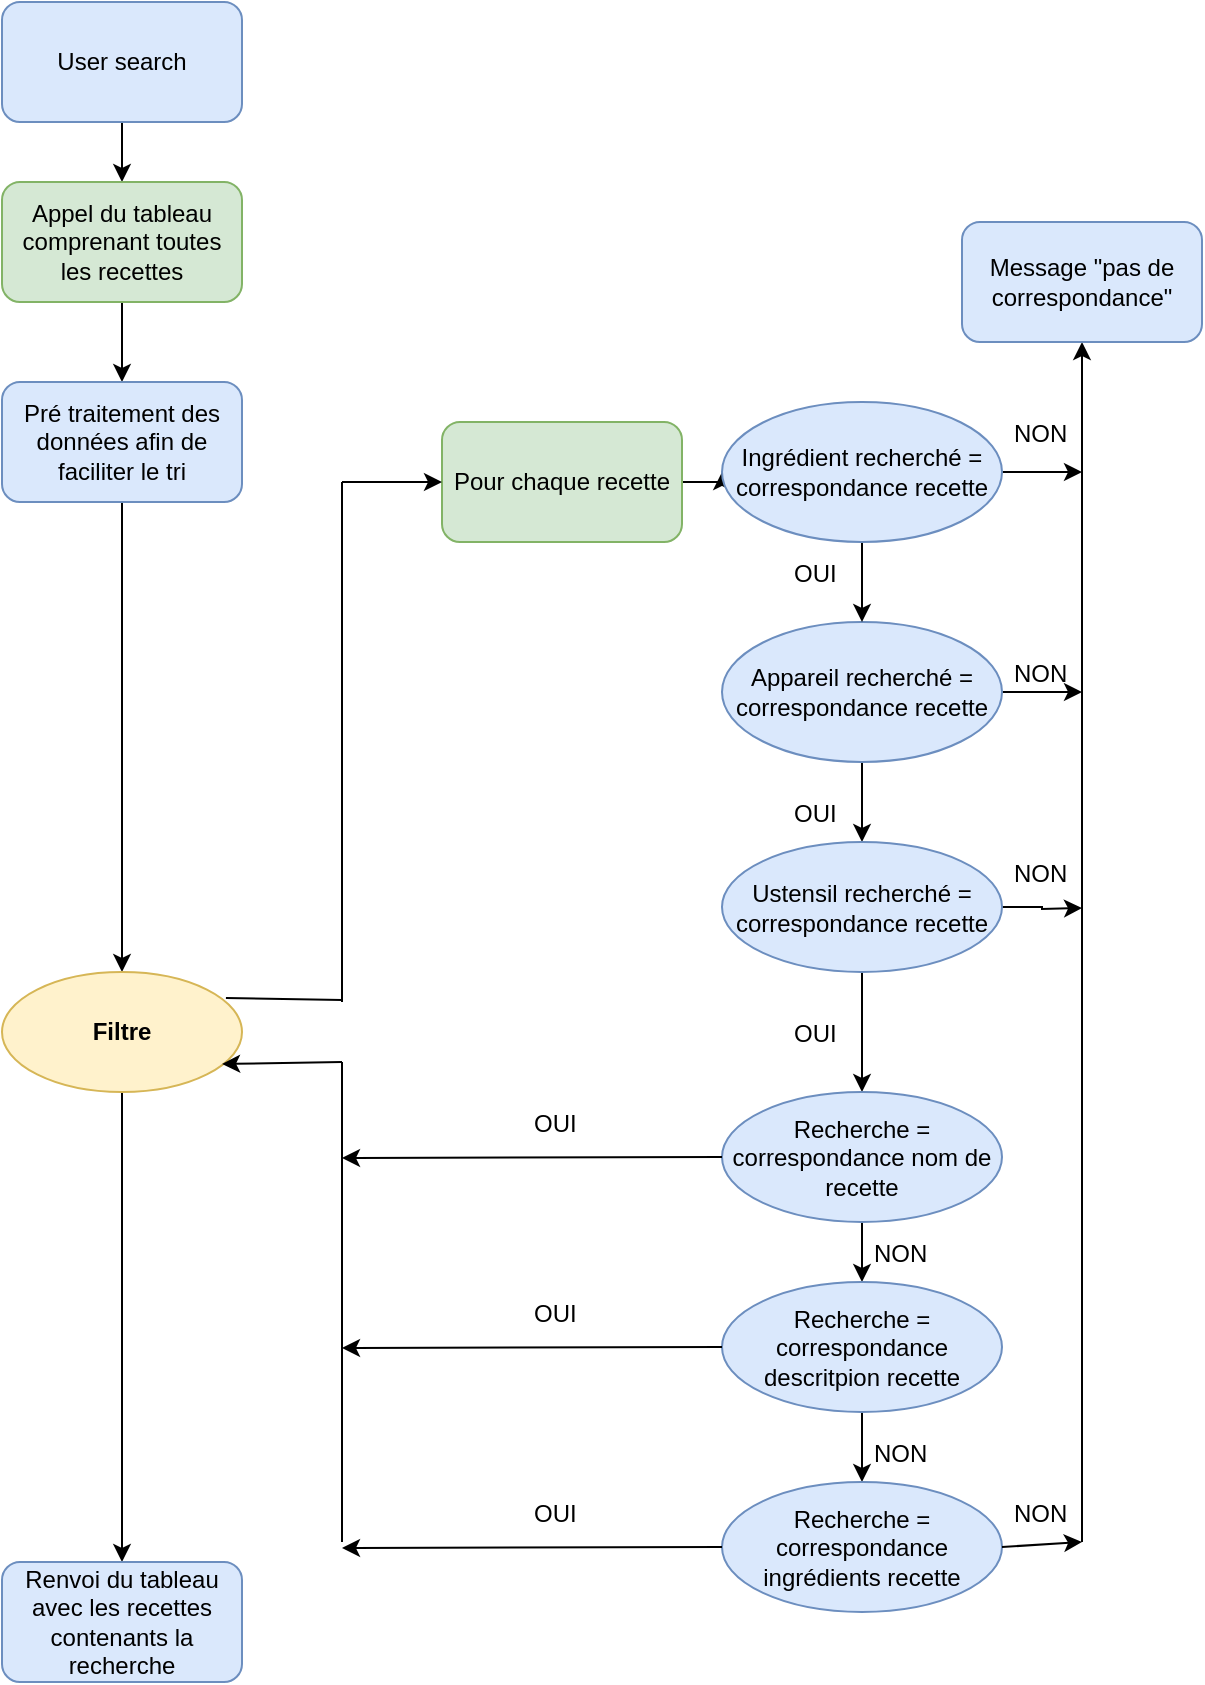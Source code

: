 <mxfile version="16.5.1" type="device"><diagram id="2VIgHNQAcyNE73oqj0FU" name="Page-1"><mxGraphModel dx="1102" dy="865" grid="1" gridSize="10" guides="1" tooltips="1" connect="1" arrows="1" fold="1" page="1" pageScale="1" pageWidth="827" pageHeight="1169" math="0" shadow="0"><root><mxCell id="0"/><mxCell id="1" parent="0"/><mxCell id="87z3u7a9RccD2_gDtKZ8-3" value="" style="edgeStyle=orthogonalEdgeStyle;rounded=0;orthogonalLoop=1;jettySize=auto;html=1;" parent="1" source="87z3u7a9RccD2_gDtKZ8-1" target="87z3u7a9RccD2_gDtKZ8-2" edge="1"><mxGeometry relative="1" as="geometry"/></mxCell><mxCell id="87z3u7a9RccD2_gDtKZ8-1" value="User search" style="rounded=1;whiteSpace=wrap;html=1;fillColor=#dae8fc;strokeColor=#6c8ebf;" parent="1" vertex="1"><mxGeometry x="100" y="70" width="120" height="60" as="geometry"/></mxCell><mxCell id="87z3u7a9RccD2_gDtKZ8-5" value="" style="edgeStyle=orthogonalEdgeStyle;rounded=0;orthogonalLoop=1;jettySize=auto;html=1;" parent="1" source="87z3u7a9RccD2_gDtKZ8-2" target="87z3u7a9RccD2_gDtKZ8-4" edge="1"><mxGeometry relative="1" as="geometry"/></mxCell><mxCell id="87z3u7a9RccD2_gDtKZ8-2" value="Appel du tableau comprenant toutes les recettes" style="whiteSpace=wrap;html=1;fillColor=#d5e8d4;strokeColor=#82b366;rounded=1;" parent="1" vertex="1"><mxGeometry x="100" y="160" width="120" height="60" as="geometry"/></mxCell><mxCell id="87z3u7a9RccD2_gDtKZ8-7" value="" style="edgeStyle=orthogonalEdgeStyle;rounded=0;orthogonalLoop=1;jettySize=auto;html=1;" parent="1" source="87z3u7a9RccD2_gDtKZ8-4" target="87z3u7a9RccD2_gDtKZ8-6" edge="1"><mxGeometry relative="1" as="geometry"/></mxCell><mxCell id="87z3u7a9RccD2_gDtKZ8-4" value="Pré traitement des données afin de faciliter le tri" style="whiteSpace=wrap;html=1;fillColor=#dae8fc;strokeColor=#6c8ebf;rounded=1;" parent="1" vertex="1"><mxGeometry x="100" y="260" width="120" height="60" as="geometry"/></mxCell><mxCell id="krm3c4m-QSbwGeQC7tZF-5" style="edgeStyle=orthogonalEdgeStyle;rounded=0;orthogonalLoop=1;jettySize=auto;html=1;" edge="1" parent="1" source="87z3u7a9RccD2_gDtKZ8-6" target="krm3c4m-QSbwGeQC7tZF-6"><mxGeometry relative="1" as="geometry"><mxPoint x="160" y="880" as="targetPoint"/></mxGeometry></mxCell><mxCell id="87z3u7a9RccD2_gDtKZ8-6" value="&lt;b&gt;Filtre&lt;/b&gt;" style="ellipse;whiteSpace=wrap;html=1;fillColor=#fff2cc;strokeColor=#d6b656;rounded=1;" parent="1" vertex="1"><mxGeometry x="100" y="555" width="120" height="60" as="geometry"/></mxCell><mxCell id="87z3u7a9RccD2_gDtKZ8-15" value="" style="edgeStyle=orthogonalEdgeStyle;rounded=0;orthogonalLoop=1;jettySize=auto;html=1;" parent="1" source="87z3u7a9RccD2_gDtKZ8-8" target="87z3u7a9RccD2_gDtKZ8-11" edge="1"><mxGeometry relative="1" as="geometry"/></mxCell><mxCell id="87z3u7a9RccD2_gDtKZ8-8" value="Pour chaque recette" style="rounded=1;whiteSpace=wrap;html=1;fillColor=#d5e8d4;strokeColor=#82b366;" parent="1" vertex="1"><mxGeometry x="320" y="280" width="120" height="60" as="geometry"/></mxCell><mxCell id="87z3u7a9RccD2_gDtKZ8-17" value="" style="edgeStyle=orthogonalEdgeStyle;rounded=0;orthogonalLoop=1;jettySize=auto;html=1;" parent="1" source="87z3u7a9RccD2_gDtKZ8-9" target="87z3u7a9RccD2_gDtKZ8-13" edge="1"><mxGeometry relative="1" as="geometry"/></mxCell><mxCell id="87z3u7a9RccD2_gDtKZ8-23" style="edgeStyle=orthogonalEdgeStyle;rounded=0;orthogonalLoop=1;jettySize=auto;html=1;exitX=1;exitY=0.5;exitDx=0;exitDy=0;" parent="1" source="87z3u7a9RccD2_gDtKZ8-9" edge="1"><mxGeometry relative="1" as="geometry"><mxPoint x="640" y="415" as="targetPoint"/></mxGeometry></mxCell><mxCell id="87z3u7a9RccD2_gDtKZ8-9" value="&lt;span&gt;Appareil recherché =&lt;/span&gt;&lt;br&gt;&lt;span&gt;correspondance recette&lt;/span&gt;" style="ellipse;whiteSpace=wrap;html=1;fillColor=#dae8fc;strokeColor=#6c8ebf;rounded=1;" parent="1" vertex="1"><mxGeometry x="460" y="380" width="140" height="70" as="geometry"/></mxCell><mxCell id="87z3u7a9RccD2_gDtKZ8-16" value="" style="edgeStyle=orthogonalEdgeStyle;rounded=0;orthogonalLoop=1;jettySize=auto;html=1;" parent="1" source="87z3u7a9RccD2_gDtKZ8-11" target="87z3u7a9RccD2_gDtKZ8-9" edge="1"><mxGeometry relative="1" as="geometry"/></mxCell><mxCell id="87z3u7a9RccD2_gDtKZ8-22" style="edgeStyle=orthogonalEdgeStyle;rounded=0;orthogonalLoop=1;jettySize=auto;html=1;exitX=1;exitY=0.5;exitDx=0;exitDy=0;" parent="1" source="87z3u7a9RccD2_gDtKZ8-11" edge="1"><mxGeometry relative="1" as="geometry"><mxPoint x="640" y="305" as="targetPoint"/></mxGeometry></mxCell><mxCell id="87z3u7a9RccD2_gDtKZ8-11" value="Ingrédient recherché =&lt;br&gt;correspondance recette" style="ellipse;whiteSpace=wrap;html=1;fillColor=#dae8fc;strokeColor=#6c8ebf;rounded=1;" parent="1" vertex="1"><mxGeometry x="460" y="270" width="140" height="70" as="geometry"/></mxCell><mxCell id="87z3u7a9RccD2_gDtKZ8-24" style="edgeStyle=orthogonalEdgeStyle;rounded=0;orthogonalLoop=1;jettySize=auto;html=1;exitX=1;exitY=0.5;exitDx=0;exitDy=0;" parent="1" source="87z3u7a9RccD2_gDtKZ8-13" edge="1"><mxGeometry relative="1" as="geometry"><mxPoint x="640" y="523" as="targetPoint"/></mxGeometry></mxCell><mxCell id="87z3u7a9RccD2_gDtKZ8-26" value="" style="edgeStyle=orthogonalEdgeStyle;rounded=0;orthogonalLoop=1;jettySize=auto;html=1;" parent="1" source="87z3u7a9RccD2_gDtKZ8-13" target="87z3u7a9RccD2_gDtKZ8-25" edge="1"><mxGeometry relative="1" as="geometry"/></mxCell><mxCell id="87z3u7a9RccD2_gDtKZ8-13" value="&lt;span&gt;Ustensil recherché =&lt;/span&gt;&lt;br&gt;&lt;span&gt;correspondance recette&lt;/span&gt;" style="ellipse;whiteSpace=wrap;html=1;fillColor=#dae8fc;strokeColor=#6c8ebf;rounded=1;" parent="1" vertex="1"><mxGeometry x="460" y="490" width="140" height="65" as="geometry"/></mxCell><mxCell id="87z3u7a9RccD2_gDtKZ8-19" value="" style="endArrow=none;html=1;rounded=0;exitX=0.933;exitY=0.217;exitDx=0;exitDy=0;exitPerimeter=0;" parent="1" source="87z3u7a9RccD2_gDtKZ8-6" edge="1"><mxGeometry width="50" height="50" relative="1" as="geometry"><mxPoint x="390" y="440" as="sourcePoint"/><mxPoint x="270" y="569" as="targetPoint"/></mxGeometry></mxCell><mxCell id="87z3u7a9RccD2_gDtKZ8-20" value="" style="endArrow=none;html=1;rounded=0;" parent="1" edge="1"><mxGeometry width="50" height="50" relative="1" as="geometry"><mxPoint x="270" y="570" as="sourcePoint"/><mxPoint x="270" y="310" as="targetPoint"/></mxGeometry></mxCell><mxCell id="87z3u7a9RccD2_gDtKZ8-21" value="" style="endArrow=classic;html=1;rounded=0;entryX=0;entryY=0.5;entryDx=0;entryDy=0;" parent="1" target="87z3u7a9RccD2_gDtKZ8-8" edge="1"><mxGeometry width="50" height="50" relative="1" as="geometry"><mxPoint x="270" y="310" as="sourcePoint"/><mxPoint x="440" y="390" as="targetPoint"/></mxGeometry></mxCell><mxCell id="87z3u7a9RccD2_gDtKZ8-29" value="" style="edgeStyle=orthogonalEdgeStyle;rounded=0;orthogonalLoop=1;jettySize=auto;html=1;" parent="1" source="87z3u7a9RccD2_gDtKZ8-25" target="87z3u7a9RccD2_gDtKZ8-27" edge="1"><mxGeometry relative="1" as="geometry"/></mxCell><mxCell id="87z3u7a9RccD2_gDtKZ8-25" value="Recherche =&lt;br&gt;&lt;span&gt;correspondance nom de recette&lt;/span&gt;" style="ellipse;whiteSpace=wrap;html=1;fillColor=#dae8fc;strokeColor=#6c8ebf;rounded=1;" parent="1" vertex="1"><mxGeometry x="460" y="615" width="140" height="65" as="geometry"/></mxCell><mxCell id="87z3u7a9RccD2_gDtKZ8-30" value="" style="edgeStyle=orthogonalEdgeStyle;rounded=0;orthogonalLoop=1;jettySize=auto;html=1;" parent="1" source="87z3u7a9RccD2_gDtKZ8-27" target="87z3u7a9RccD2_gDtKZ8-28" edge="1"><mxGeometry relative="1" as="geometry"/></mxCell><mxCell id="87z3u7a9RccD2_gDtKZ8-27" value="Recherche =&lt;br&gt;&lt;span&gt;correspondance descritpion recette&lt;/span&gt;" style="ellipse;whiteSpace=wrap;html=1;fillColor=#dae8fc;strokeColor=#6c8ebf;rounded=1;" parent="1" vertex="1"><mxGeometry x="460" y="710" width="140" height="65" as="geometry"/></mxCell><mxCell id="87z3u7a9RccD2_gDtKZ8-28" value="Recherche =&lt;br&gt;&lt;span&gt;correspondance ingrédients recette&lt;/span&gt;" style="ellipse;whiteSpace=wrap;html=1;fillColor=#dae8fc;strokeColor=#6c8ebf;rounded=1;" parent="1" vertex="1"><mxGeometry x="460" y="810" width="140" height="65" as="geometry"/></mxCell><mxCell id="krm3c4m-QSbwGeQC7tZF-1" value="" style="endArrow=none;html=1;rounded=0;" edge="1" parent="1"><mxGeometry width="50" height="50" relative="1" as="geometry"><mxPoint x="270" y="600" as="sourcePoint"/><mxPoint x="270" y="840" as="targetPoint"/></mxGeometry></mxCell><mxCell id="krm3c4m-QSbwGeQC7tZF-4" value="" style="endArrow=classic;html=1;rounded=0;entryX=0.917;entryY=0.767;entryDx=0;entryDy=0;entryPerimeter=0;" edge="1" parent="1" target="87z3u7a9RccD2_gDtKZ8-6"><mxGeometry width="50" height="50" relative="1" as="geometry"><mxPoint x="270" y="600" as="sourcePoint"/><mxPoint x="440" y="720" as="targetPoint"/></mxGeometry></mxCell><mxCell id="krm3c4m-QSbwGeQC7tZF-6" value="Renvoi du tableau avec les recettes contenants la recherche" style="rounded=1;whiteSpace=wrap;html=1;fillColor=#dae8fc;strokeColor=#6c8ebf;" vertex="1" parent="1"><mxGeometry x="100" y="850" width="120" height="60" as="geometry"/></mxCell><mxCell id="krm3c4m-QSbwGeQC7tZF-9" value="" style="endArrow=classic;html=1;rounded=0;exitX=0;exitY=0.5;exitDx=0;exitDy=0;" edge="1" parent="1" source="87z3u7a9RccD2_gDtKZ8-25"><mxGeometry width="50" height="50" relative="1" as="geometry"><mxPoint x="390" y="770" as="sourcePoint"/><mxPoint x="270" y="648" as="targetPoint"/></mxGeometry></mxCell><mxCell id="krm3c4m-QSbwGeQC7tZF-10" value="" style="endArrow=classic;html=1;rounded=0;exitX=0;exitY=0.5;exitDx=0;exitDy=0;" edge="1" parent="1" source="87z3u7a9RccD2_gDtKZ8-27"><mxGeometry width="50" height="50" relative="1" as="geometry"><mxPoint x="470" y="657.5" as="sourcePoint"/><mxPoint x="270" y="743" as="targetPoint"/></mxGeometry></mxCell><mxCell id="krm3c4m-QSbwGeQC7tZF-11" value="" style="endArrow=classic;html=1;rounded=0;exitX=0;exitY=0.5;exitDx=0;exitDy=0;" edge="1" parent="1" source="87z3u7a9RccD2_gDtKZ8-28"><mxGeometry width="50" height="50" relative="1" as="geometry"><mxPoint x="470" y="752.5" as="sourcePoint"/><mxPoint x="270" y="843" as="targetPoint"/></mxGeometry></mxCell><mxCell id="krm3c4m-QSbwGeQC7tZF-12" value="" style="endArrow=classic;html=1;rounded=0;" edge="1" parent="1"><mxGeometry width="50" height="50" relative="1" as="geometry"><mxPoint x="640" y="840" as="sourcePoint"/><mxPoint x="640" y="240" as="targetPoint"/></mxGeometry></mxCell><mxCell id="krm3c4m-QSbwGeQC7tZF-13" value="Message &quot;pas de correspondance&quot;" style="rounded=1;whiteSpace=wrap;html=1;fillColor=#dae8fc;strokeColor=#6c8ebf;" vertex="1" parent="1"><mxGeometry x="580" y="180" width="120" height="60" as="geometry"/></mxCell><mxCell id="krm3c4m-QSbwGeQC7tZF-14" value="" style="endArrow=classic;html=1;rounded=0;exitX=1;exitY=0.5;exitDx=0;exitDy=0;" edge="1" parent="1" source="87z3u7a9RccD2_gDtKZ8-28"><mxGeometry width="50" height="50" relative="1" as="geometry"><mxPoint x="390" y="860" as="sourcePoint"/><mxPoint x="640" y="840" as="targetPoint"/></mxGeometry></mxCell><mxCell id="krm3c4m-QSbwGeQC7tZF-15" value="OUI" style="text;strokeColor=none;fillColor=none;align=left;verticalAlign=middle;spacingLeft=4;spacingRight=4;overflow=hidden;points=[[0,0.5],[1,0.5]];portConstraint=eastwest;rotatable=0;" vertex="1" parent="1"><mxGeometry x="360" y="810" width="80" height="30" as="geometry"/></mxCell><mxCell id="krm3c4m-QSbwGeQC7tZF-16" value="OUI" style="text;strokeColor=none;fillColor=none;align=left;verticalAlign=middle;spacingLeft=4;spacingRight=4;overflow=hidden;points=[[0,0.5],[1,0.5]];portConstraint=eastwest;rotatable=0;" vertex="1" parent="1"><mxGeometry x="360" y="710" width="80" height="30" as="geometry"/></mxCell><mxCell id="krm3c4m-QSbwGeQC7tZF-17" value="OUI" style="text;strokeColor=none;fillColor=none;align=left;verticalAlign=middle;spacingLeft=4;spacingRight=4;overflow=hidden;points=[[0,0.5],[1,0.5]];portConstraint=eastwest;rotatable=0;" vertex="1" parent="1"><mxGeometry x="360" y="615" width="80" height="30" as="geometry"/></mxCell><mxCell id="krm3c4m-QSbwGeQC7tZF-18" value="OUI" style="text;strokeColor=none;fillColor=none;align=left;verticalAlign=middle;spacingLeft=4;spacingRight=4;overflow=hidden;points=[[0,0.5],[1,0.5]];portConstraint=eastwest;rotatable=0;" vertex="1" parent="1"><mxGeometry x="490" y="340" width="80" height="30" as="geometry"/></mxCell><mxCell id="krm3c4m-QSbwGeQC7tZF-19" value="OUI" style="text;strokeColor=none;fillColor=none;align=left;verticalAlign=middle;spacingLeft=4;spacingRight=4;overflow=hidden;points=[[0,0.5],[1,0.5]];portConstraint=eastwest;rotatable=0;" vertex="1" parent="1"><mxGeometry x="490" y="460" width="80" height="30" as="geometry"/></mxCell><mxCell id="krm3c4m-QSbwGeQC7tZF-20" value="OUI" style="text;strokeColor=none;fillColor=none;align=left;verticalAlign=middle;spacingLeft=4;spacingRight=4;overflow=hidden;points=[[0,0.5],[1,0.5]];portConstraint=eastwest;rotatable=0;" vertex="1" parent="1"><mxGeometry x="490" y="570" width="80" height="30" as="geometry"/></mxCell><mxCell id="krm3c4m-QSbwGeQC7tZF-21" value="NON" style="text;strokeColor=none;fillColor=none;align=left;verticalAlign=middle;spacingLeft=4;spacingRight=4;overflow=hidden;points=[[0,0.5],[1,0.5]];portConstraint=eastwest;rotatable=0;" vertex="1" parent="1"><mxGeometry x="600" y="270" width="80" height="30" as="geometry"/></mxCell><mxCell id="krm3c4m-QSbwGeQC7tZF-22" value="NON" style="text;strokeColor=none;fillColor=none;align=left;verticalAlign=middle;spacingLeft=4;spacingRight=4;overflow=hidden;points=[[0,0.5],[1,0.5]];portConstraint=eastwest;rotatable=0;" vertex="1" parent="1"><mxGeometry x="600" y="390" width="80" height="30" as="geometry"/></mxCell><mxCell id="krm3c4m-QSbwGeQC7tZF-23" value="NON" style="text;strokeColor=none;fillColor=none;align=left;verticalAlign=middle;spacingLeft=4;spacingRight=4;overflow=hidden;points=[[0,0.5],[1,0.5]];portConstraint=eastwest;rotatable=0;" vertex="1" parent="1"><mxGeometry x="600" y="490" width="80" height="30" as="geometry"/></mxCell><mxCell id="krm3c4m-QSbwGeQC7tZF-25" value="NON" style="text;strokeColor=none;fillColor=none;align=left;verticalAlign=middle;spacingLeft=4;spacingRight=4;overflow=hidden;points=[[0,0.5],[1,0.5]];portConstraint=eastwest;rotatable=0;" vertex="1" parent="1"><mxGeometry x="600" y="810" width="80" height="30" as="geometry"/></mxCell><mxCell id="krm3c4m-QSbwGeQC7tZF-26" value="NON" style="text;strokeColor=none;fillColor=none;align=left;verticalAlign=middle;spacingLeft=4;spacingRight=4;overflow=hidden;points=[[0,0.5],[1,0.5]];portConstraint=eastwest;rotatable=0;" vertex="1" parent="1"><mxGeometry x="530" y="680" width="80" height="30" as="geometry"/></mxCell><mxCell id="krm3c4m-QSbwGeQC7tZF-27" value="NON" style="text;strokeColor=none;fillColor=none;align=left;verticalAlign=middle;spacingLeft=4;spacingRight=4;overflow=hidden;points=[[0,0.5],[1,0.5]];portConstraint=eastwest;rotatable=0;" vertex="1" parent="1"><mxGeometry x="530" y="780" width="80" height="30" as="geometry"/></mxCell></root></mxGraphModel></diagram></mxfile>
